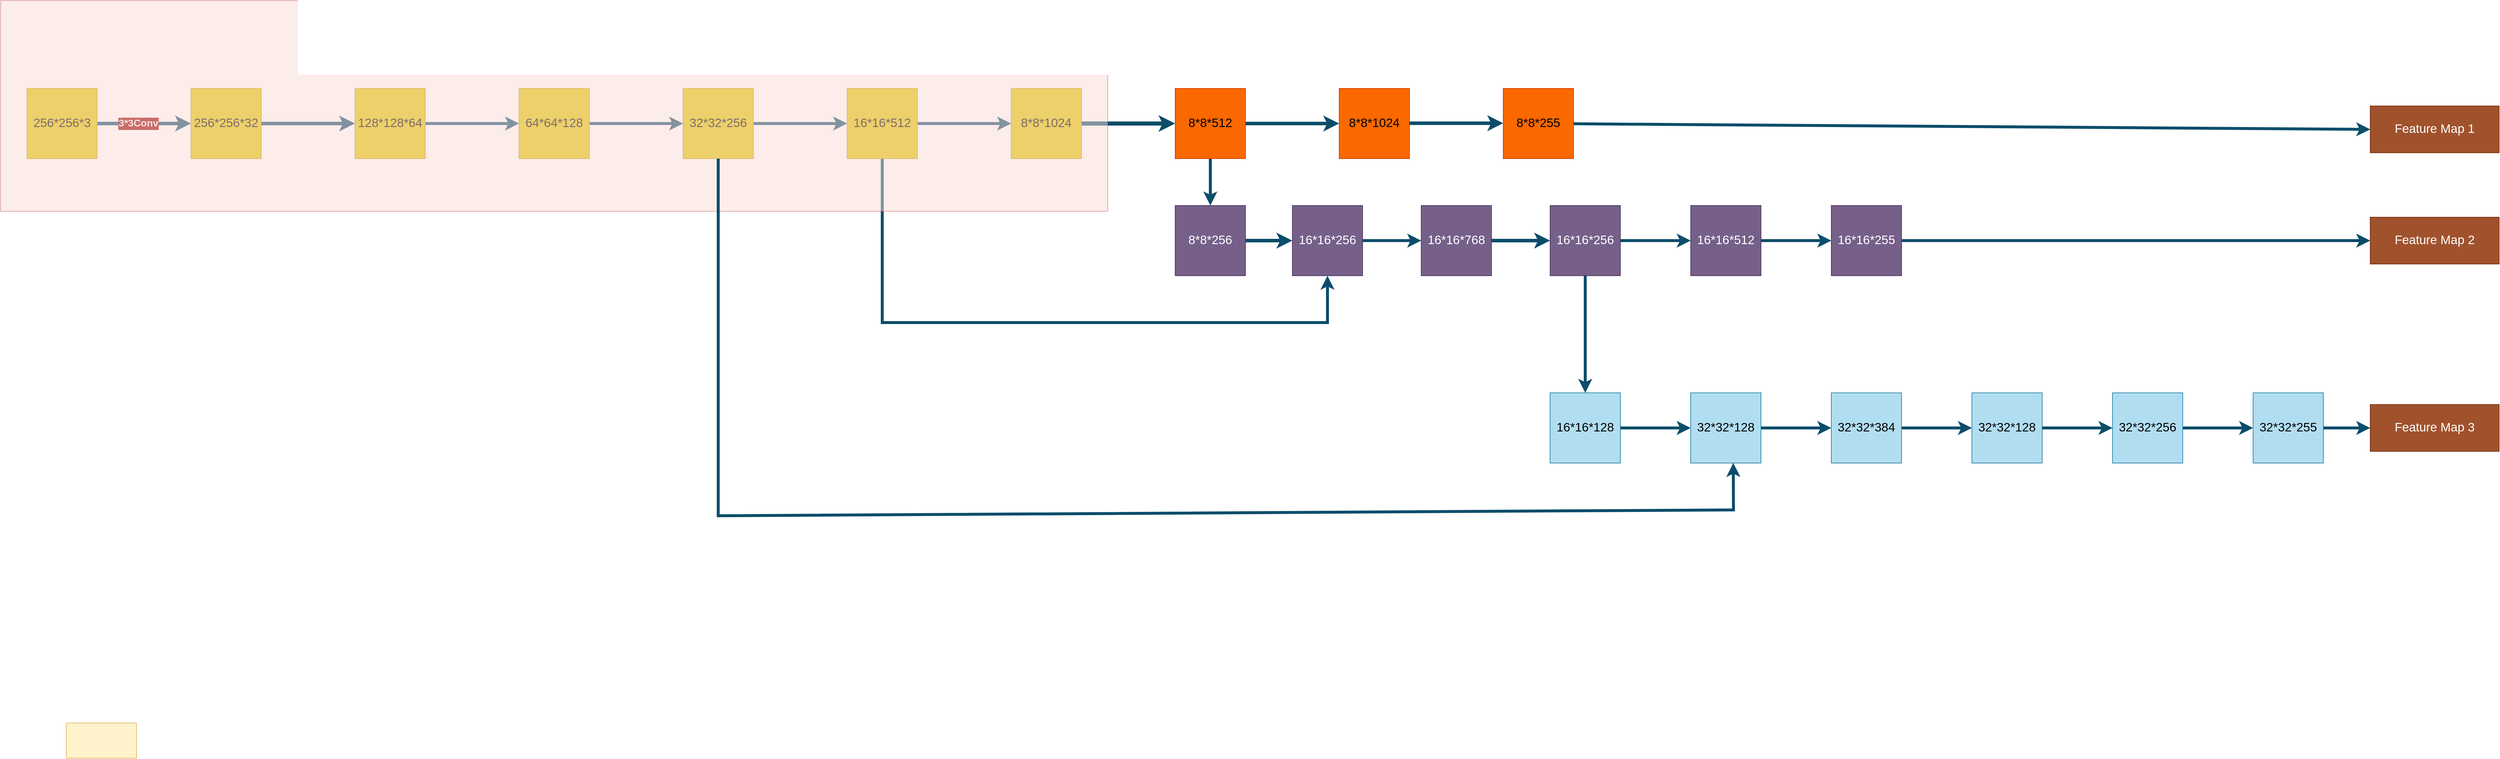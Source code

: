 <mxfile version="26.0.16">
  <diagram name="第 1 页" id="Il50LvmLc_Dm89lGtKwc">
    <mxGraphModel dx="3172" dy="3286" grid="1" gridSize="10" guides="1" tooltips="1" connect="1" arrows="1" fold="1" page="0" pageScale="1" pageWidth="827" pageHeight="1169" math="0" shadow="0">
      <root>
        <mxCell id="0" />
        <mxCell id="1" parent="0" />
        <mxCell id="sMx3lyHChUYrK6q1IhQX-1" value="" style="rounded=0;whiteSpace=wrap;html=1;strokeColor=#d6b656;fillColor=#fff2cc;" vertex="1" parent="1">
          <mxGeometry x="-213" y="-36" width="120" height="60" as="geometry" />
        </mxCell>
        <mxCell id="h-NcwGZP30wRlClRePMW-3" style="edgeStyle=none;curved=1;rounded=0;orthogonalLoop=1;jettySize=auto;html=1;entryX=0;entryY=0.5;entryDx=0;entryDy=0;strokeColor=#0B4D6A;fontSize=12;startSize=8;endSize=8;strokeWidth=6;" edge="1" parent="1" source="h-NcwGZP30wRlClRePMW-1" target="h-NcwGZP30wRlClRePMW-2">
          <mxGeometry relative="1" as="geometry" />
        </mxCell>
        <mxCell id="h-NcwGZP30wRlClRePMW-5" value="3*3Conv" style="edgeLabel;html=1;align=center;verticalAlign=middle;resizable=0;points=[];fontSize=17;strokeColor=#BAC8D3;fontColor=#EEEEEE;fillColor=#09555B;fontStyle=1;labelBackgroundColor=#990000;" vertex="1" connectable="0" parent="h-NcwGZP30wRlClRePMW-3">
          <mxGeometry x="-0.125" relative="1" as="geometry">
            <mxPoint as="offset" />
          </mxGeometry>
        </mxCell>
        <mxCell id="h-NcwGZP30wRlClRePMW-1" value="&lt;div style=&quot;line-height: 130%;&quot;&gt;&lt;font style=&quot;font-size: 21px;&quot;&gt;256*256*3&lt;/font&gt;&lt;/div&gt;" style="rounded=0;whiteSpace=wrap;html=1;strokeColor=#B09500;fillColor=#e3c800;fontColor=#000000;" vertex="1" parent="1">
          <mxGeometry x="-280" y="-1120" width="120" height="120" as="geometry" />
        </mxCell>
        <mxCell id="h-NcwGZP30wRlClRePMW-20" style="edgeStyle=none;curved=1;rounded=0;orthogonalLoop=1;jettySize=auto;html=1;entryX=0;entryY=0.5;entryDx=0;entryDy=0;strokeColor=#0B4D6A;fontSize=12;startSize=8;endSize=8;strokeWidth=6;" edge="1" parent="1" source="h-NcwGZP30wRlClRePMW-2" target="h-NcwGZP30wRlClRePMW-6">
          <mxGeometry relative="1" as="geometry" />
        </mxCell>
        <mxCell id="h-NcwGZP30wRlClRePMW-2" value="&lt;div style=&quot;line-height: 130%;&quot;&gt;&lt;font style=&quot;font-size: 21px;&quot;&gt;256*256*32&lt;/font&gt;&lt;/div&gt;" style="rounded=0;whiteSpace=wrap;html=1;strokeColor=#B09500;fillColor=#e3c800;fontColor=#000000;" vertex="1" parent="1">
          <mxGeometry y="-1120" width="120" height="120" as="geometry" />
        </mxCell>
        <mxCell id="h-NcwGZP30wRlClRePMW-21" style="edgeStyle=none;curved=1;rounded=0;orthogonalLoop=1;jettySize=auto;html=1;entryX=0;entryY=0.5;entryDx=0;entryDy=0;strokeColor=#0B4D6A;fontSize=12;startSize=8;endSize=8;strokeWidth=5;" edge="1" parent="1" source="h-NcwGZP30wRlClRePMW-6" target="h-NcwGZP30wRlClRePMW-7">
          <mxGeometry relative="1" as="geometry" />
        </mxCell>
        <mxCell id="h-NcwGZP30wRlClRePMW-6" value="&lt;div style=&quot;line-height: 130%;&quot;&gt;&lt;font style=&quot;font-size: 21px;&quot;&gt;128*128*64&lt;/font&gt;&lt;/div&gt;" style="rounded=0;whiteSpace=wrap;html=1;strokeColor=#B09500;fillColor=#e3c800;fontColor=#000000;" vertex="1" parent="1">
          <mxGeometry x="280" y="-1120" width="120" height="120" as="geometry" />
        </mxCell>
        <mxCell id="h-NcwGZP30wRlClRePMW-22" style="edgeStyle=none;curved=1;rounded=0;orthogonalLoop=1;jettySize=auto;html=1;entryX=0;entryY=0.5;entryDx=0;entryDy=0;strokeColor=#0B4D6A;fontSize=12;startSize=8;endSize=8;strokeWidth=5;" edge="1" parent="1" source="h-NcwGZP30wRlClRePMW-7" target="h-NcwGZP30wRlClRePMW-8">
          <mxGeometry relative="1" as="geometry" />
        </mxCell>
        <mxCell id="h-NcwGZP30wRlClRePMW-7" value="&lt;div style=&quot;line-height: 130%;&quot;&gt;&lt;font style=&quot;font-size: 21px;&quot;&gt;64*64*128&lt;/font&gt;&lt;/div&gt;" style="rounded=0;whiteSpace=wrap;html=1;strokeColor=#B09500;fillColor=#e3c800;fontColor=#000000;" vertex="1" parent="1">
          <mxGeometry x="560" y="-1120" width="120" height="120" as="geometry" />
        </mxCell>
        <mxCell id="h-NcwGZP30wRlClRePMW-23" style="edgeStyle=none;curved=1;rounded=0;orthogonalLoop=1;jettySize=auto;html=1;exitX=1;exitY=0.5;exitDx=0;exitDy=0;entryX=0;entryY=0.5;entryDx=0;entryDy=0;strokeColor=#0B4D6A;fontSize=12;startSize=8;endSize=8;strokeWidth=5;" edge="1" parent="1" source="h-NcwGZP30wRlClRePMW-8" target="h-NcwGZP30wRlClRePMW-9">
          <mxGeometry relative="1" as="geometry" />
        </mxCell>
        <mxCell id="h-NcwGZP30wRlClRePMW-8" value="&lt;div style=&quot;line-height: 130%;&quot;&gt;&lt;font style=&quot;font-size: 21px;&quot;&gt;32*32*256&lt;/font&gt;&lt;/div&gt;" style="rounded=0;whiteSpace=wrap;html=1;strokeColor=#B09500;fillColor=#e3c800;fontColor=#000000;" vertex="1" parent="1">
          <mxGeometry x="840" y="-1120" width="120" height="120" as="geometry" />
        </mxCell>
        <mxCell id="h-NcwGZP30wRlClRePMW-24" style="edgeStyle=none;curved=1;rounded=0;orthogonalLoop=1;jettySize=auto;html=1;entryX=0;entryY=0.5;entryDx=0;entryDy=0;strokeColor=#0B4D6A;fontSize=12;startSize=8;endSize=8;strokeWidth=5;" edge="1" parent="1" source="h-NcwGZP30wRlClRePMW-9" target="h-NcwGZP30wRlClRePMW-10">
          <mxGeometry relative="1" as="geometry" />
        </mxCell>
        <mxCell id="h-NcwGZP30wRlClRePMW-58" style="edgeStyle=none;curved=0;rounded=0;orthogonalLoop=1;jettySize=auto;html=1;entryX=0.5;entryY=1;entryDx=0;entryDy=0;strokeColor=#0B4D6A;fontSize=12;startSize=8;endSize=8;strokeWidth=5;" edge="1" parent="1" source="h-NcwGZP30wRlClRePMW-9" target="h-NcwGZP30wRlClRePMW-26">
          <mxGeometry relative="1" as="geometry">
            <Array as="points">
              <mxPoint x="1180" y="-720" />
              <mxPoint x="1940" y="-720" />
            </Array>
          </mxGeometry>
        </mxCell>
        <mxCell id="h-NcwGZP30wRlClRePMW-9" value="&lt;div style=&quot;line-height: 130%;&quot;&gt;&lt;font style=&quot;font-size: 21px;&quot;&gt;16*16*512&lt;/font&gt;&lt;/div&gt;" style="rounded=0;whiteSpace=wrap;html=1;strokeColor=#B09500;fillColor=#e3c800;fontColor=#000000;" vertex="1" parent="1">
          <mxGeometry x="1120" y="-1120" width="120" height="120" as="geometry" />
        </mxCell>
        <mxCell id="h-NcwGZP30wRlClRePMW-15" style="edgeStyle=none;curved=1;rounded=0;orthogonalLoop=1;jettySize=auto;html=1;entryX=0;entryY=0.5;entryDx=0;entryDy=0;strokeColor=#0B4D6A;fontSize=26;targetPerimeterSpacing=10;sourcePerimeterSpacing=0;fontStyle=2;textShadow=1;labelBorderColor=default;fontFamily=Times New Roman;strokeWidth=7;" edge="1" parent="1" source="h-NcwGZP30wRlClRePMW-10" target="h-NcwGZP30wRlClRePMW-11">
          <mxGeometry relative="1" as="geometry" />
        </mxCell>
        <mxCell id="h-NcwGZP30wRlClRePMW-10" value="&lt;div style=&quot;line-height: 130%;&quot;&gt;&lt;font style=&quot;font-size: 21px;&quot;&gt;8*8*1024&lt;/font&gt;&lt;/div&gt;" style="rounded=0;whiteSpace=wrap;html=1;strokeColor=#B09500;fillColor=#e3c800;fontColor=#000000;" vertex="1" parent="1">
          <mxGeometry x="1400" y="-1120" width="120" height="120" as="geometry" />
        </mxCell>
        <mxCell id="h-NcwGZP30wRlClRePMW-16" style="edgeStyle=none;curved=1;rounded=0;orthogonalLoop=1;jettySize=auto;html=1;entryX=0;entryY=0.5;entryDx=0;entryDy=0;strokeColor=#0B4D6A;fontSize=12;startSize=8;endSize=8;strokeWidth=6;" edge="1" parent="1" source="h-NcwGZP30wRlClRePMW-11" target="h-NcwGZP30wRlClRePMW-12">
          <mxGeometry relative="1" as="geometry" />
        </mxCell>
        <mxCell id="h-NcwGZP30wRlClRePMW-27" style="edgeStyle=none;curved=1;rounded=0;orthogonalLoop=1;jettySize=auto;html=1;entryX=0.5;entryY=0;entryDx=0;entryDy=0;strokeColor=#0B4D6A;fontSize=12;startSize=8;endSize=8;strokeWidth=5;" edge="1" parent="1" source="h-NcwGZP30wRlClRePMW-11" target="h-NcwGZP30wRlClRePMW-25">
          <mxGeometry relative="1" as="geometry" />
        </mxCell>
        <mxCell id="h-NcwGZP30wRlClRePMW-11" value="&lt;div style=&quot;line-height: 130%;&quot;&gt;&lt;font style=&quot;font-size: 21px;&quot;&gt;8*8*512&lt;/font&gt;&lt;/div&gt;" style="rounded=0;whiteSpace=wrap;html=1;strokeColor=#C73500;fillColor=#fa6800;fontColor=#000000;" vertex="1" parent="1">
          <mxGeometry x="1680" y="-1120" width="120" height="120" as="geometry" />
        </mxCell>
        <mxCell id="h-NcwGZP30wRlClRePMW-12" value="&lt;div style=&quot;line-height: 130%;&quot;&gt;&lt;font style=&quot;font-size: 21px;&quot;&gt;8*8*1024&lt;/font&gt;&lt;/div&gt;" style="rounded=0;whiteSpace=wrap;html=1;strokeColor=#C73500;fillColor=#fa6800;fontColor=#000000;" vertex="1" parent="1">
          <mxGeometry x="1960" y="-1120" width="120" height="120" as="geometry" />
        </mxCell>
        <mxCell id="h-NcwGZP30wRlClRePMW-19" style="edgeStyle=none;curved=1;rounded=0;orthogonalLoop=1;jettySize=auto;html=1;entryX=0;entryY=0.5;entryDx=0;entryDy=0;strokeColor=#0B4D6A;fontSize=12;startSize=8;endSize=8;strokeWidth=5;" edge="1" parent="1" source="h-NcwGZP30wRlClRePMW-13" target="h-NcwGZP30wRlClRePMW-14">
          <mxGeometry relative="1" as="geometry" />
        </mxCell>
        <mxCell id="h-NcwGZP30wRlClRePMW-13" value="&lt;div style=&quot;line-height: 130%;&quot;&gt;&lt;font style=&quot;font-size: 21px;&quot;&gt;8*8*255&lt;/font&gt;&lt;/div&gt;" style="rounded=0;whiteSpace=wrap;html=1;strokeColor=#C73500;fillColor=#fa6800;fontColor=#000000;" vertex="1" parent="1">
          <mxGeometry x="2240" y="-1120" width="120" height="120" as="geometry" />
        </mxCell>
        <mxCell id="h-NcwGZP30wRlClRePMW-14" value="&lt;div style=&quot;line-height: 130%;&quot;&gt;&lt;span style=&quot;font-size: 21px;&quot;&gt;Feature Map 1&lt;/span&gt;&lt;/div&gt;" style="rounded=0;whiteSpace=wrap;html=1;strokeColor=#6D1F00;fillColor=#a0522d;fontColor=#ffffff;" vertex="1" parent="1">
          <mxGeometry x="3720" y="-1090" width="220" height="80" as="geometry" />
        </mxCell>
        <mxCell id="h-NcwGZP30wRlClRePMW-17" style="edgeStyle=none;curved=1;rounded=0;orthogonalLoop=1;jettySize=auto;html=1;entryX=0;entryY=0.5;entryDx=0;entryDy=0;strokeColor=#0B4D6A;fontSize=12;startSize=8;endSize=8;strokeWidth=6;" edge="1" parent="1">
          <mxGeometry relative="1" as="geometry">
            <mxPoint x="2080" y="-1060.5" as="sourcePoint" />
            <mxPoint x="2240" y="-1060.5" as="targetPoint" />
          </mxGeometry>
        </mxCell>
        <mxCell id="h-NcwGZP30wRlClRePMW-28" style="edgeStyle=none;curved=1;rounded=0;orthogonalLoop=1;jettySize=auto;html=1;entryX=0;entryY=0.5;entryDx=0;entryDy=0;strokeColor=#0B4D6A;fontSize=12;startSize=8;endSize=8;strokeWidth=6;" edge="1" parent="1" source="h-NcwGZP30wRlClRePMW-25" target="h-NcwGZP30wRlClRePMW-26">
          <mxGeometry relative="1" as="geometry" />
        </mxCell>
        <mxCell id="h-NcwGZP30wRlClRePMW-25" value="&lt;div style=&quot;line-height: 130%;&quot;&gt;&lt;font style=&quot;font-size: 21px;&quot;&gt;8*8*256&lt;/font&gt;&lt;/div&gt;" style="rounded=0;whiteSpace=wrap;html=1;strokeColor=#432D57;fillColor=#76608a;fontColor=#ffffff;" vertex="1" parent="1">
          <mxGeometry x="1680" y="-920" width="120" height="120" as="geometry" />
        </mxCell>
        <mxCell id="h-NcwGZP30wRlClRePMW-60" style="edgeStyle=none;curved=1;rounded=0;orthogonalLoop=1;jettySize=auto;html=1;strokeColor=#0B4D6A;fontSize=12;startSize=8;endSize=8;strokeWidth=5;" edge="1" parent="1" source="h-NcwGZP30wRlClRePMW-26" target="h-NcwGZP30wRlClRePMW-34">
          <mxGeometry relative="1" as="geometry" />
        </mxCell>
        <mxCell id="h-NcwGZP30wRlClRePMW-26" value="&lt;div style=&quot;line-height: 130%;&quot;&gt;&lt;font style=&quot;font-size: 21px;&quot;&gt;16*16*256&lt;/font&gt;&lt;/div&gt;" style="rounded=0;whiteSpace=wrap;html=1;strokeColor=#432D57;fillColor=#76608a;fontColor=#ffffff;" vertex="1" parent="1">
          <mxGeometry x="1880" y="-920" width="120" height="120" as="geometry" />
        </mxCell>
        <mxCell id="h-NcwGZP30wRlClRePMW-37" style="edgeStyle=none;curved=1;rounded=0;orthogonalLoop=1;jettySize=auto;html=1;entryX=0;entryY=0.5;entryDx=0;entryDy=0;strokeColor=#0B4D6A;fontSize=12;startSize=8;endSize=8;strokeWidth=6;" edge="1" parent="1" source="h-NcwGZP30wRlClRePMW-34" target="h-NcwGZP30wRlClRePMW-36">
          <mxGeometry relative="1" as="geometry" />
        </mxCell>
        <mxCell id="h-NcwGZP30wRlClRePMW-34" value="&lt;div style=&quot;line-height: 130%;&quot;&gt;&lt;font style=&quot;font-size: 21px;&quot;&gt;16*16*768&lt;/font&gt;&lt;/div&gt;" style="rounded=0;whiteSpace=wrap;html=1;strokeColor=#432D57;fillColor=#76608a;fontColor=#ffffff;" vertex="1" parent="1">
          <mxGeometry x="2100" y="-920" width="120" height="120" as="geometry" />
        </mxCell>
        <mxCell id="h-NcwGZP30wRlClRePMW-40" style="edgeStyle=none;curved=1;rounded=0;orthogonalLoop=1;jettySize=auto;html=1;entryX=0;entryY=0.5;entryDx=0;entryDy=0;strokeColor=#0B4D6A;fontSize=12;startSize=8;endSize=8;strokeWidth=5;" edge="1" parent="1" source="h-NcwGZP30wRlClRePMW-36" target="h-NcwGZP30wRlClRePMW-38">
          <mxGeometry relative="1" as="geometry" />
        </mxCell>
        <mxCell id="h-NcwGZP30wRlClRePMW-59" style="edgeStyle=none;curved=1;rounded=0;orthogonalLoop=1;jettySize=auto;html=1;entryX=0.5;entryY=0;entryDx=0;entryDy=0;strokeColor=#0B4D6A;fontSize=12;startSize=8;endSize=8;strokeWidth=5;" edge="1" parent="1" source="h-NcwGZP30wRlClRePMW-36" target="h-NcwGZP30wRlClRePMW-44">
          <mxGeometry relative="1" as="geometry" />
        </mxCell>
        <mxCell id="h-NcwGZP30wRlClRePMW-36" value="&lt;div style=&quot;line-height: 130%;&quot;&gt;&lt;font style=&quot;font-size: 21px;&quot;&gt;16*16*256&lt;/font&gt;&lt;/div&gt;" style="rounded=0;whiteSpace=wrap;html=1;strokeColor=#432D57;fillColor=#76608a;fontColor=#ffffff;" vertex="1" parent="1">
          <mxGeometry x="2320" y="-920" width="120" height="120" as="geometry" />
        </mxCell>
        <mxCell id="h-NcwGZP30wRlClRePMW-41" style="edgeStyle=none;curved=1;rounded=0;orthogonalLoop=1;jettySize=auto;html=1;entryX=0;entryY=0.5;entryDx=0;entryDy=0;strokeColor=#0B4D6A;fontSize=12;startSize=8;endSize=8;strokeWidth=5;" edge="1" parent="1" source="h-NcwGZP30wRlClRePMW-38" target="h-NcwGZP30wRlClRePMW-39">
          <mxGeometry relative="1" as="geometry" />
        </mxCell>
        <mxCell id="h-NcwGZP30wRlClRePMW-38" value="&lt;div style=&quot;line-height: 130%;&quot;&gt;&lt;font style=&quot;font-size: 21px;&quot;&gt;16*16*512&lt;/font&gt;&lt;/div&gt;" style="rounded=0;whiteSpace=wrap;html=1;strokeColor=#432D57;fillColor=#76608a;fontColor=#ffffff;" vertex="1" parent="1">
          <mxGeometry x="2560" y="-920" width="120" height="120" as="geometry" />
        </mxCell>
        <mxCell id="h-NcwGZP30wRlClRePMW-43" style="edgeStyle=none;curved=1;rounded=0;orthogonalLoop=1;jettySize=auto;html=1;entryX=0;entryY=0.5;entryDx=0;entryDy=0;strokeColor=#0B4D6A;fontSize=12;startSize=8;endSize=8;strokeWidth=5;" edge="1" parent="1" source="h-NcwGZP30wRlClRePMW-39" target="h-NcwGZP30wRlClRePMW-42">
          <mxGeometry relative="1" as="geometry" />
        </mxCell>
        <mxCell id="h-NcwGZP30wRlClRePMW-39" value="&lt;div style=&quot;line-height: 130%;&quot;&gt;&lt;font style=&quot;font-size: 21px;&quot;&gt;16*16*255&lt;/font&gt;&lt;/div&gt;" style="rounded=0;whiteSpace=wrap;html=1;strokeColor=#432D57;fillColor=#76608a;fontColor=#ffffff;" vertex="1" parent="1">
          <mxGeometry x="2800" y="-920" width="120" height="120" as="geometry" />
        </mxCell>
        <mxCell id="h-NcwGZP30wRlClRePMW-42" value="&lt;div style=&quot;line-height: 130%;&quot;&gt;&lt;span style=&quot;font-size: 21px;&quot;&gt;Feature Map 2&lt;/span&gt;&lt;/div&gt;" style="rounded=0;whiteSpace=wrap;html=1;strokeColor=#6D1F00;fillColor=#a0522d;fontColor=#ffffff;" vertex="1" parent="1">
          <mxGeometry x="3720" y="-900" width="220" height="80" as="geometry" />
        </mxCell>
        <mxCell id="h-NcwGZP30wRlClRePMW-50" style="edgeStyle=none;curved=1;rounded=0;orthogonalLoop=1;jettySize=auto;html=1;entryX=0;entryY=0.5;entryDx=0;entryDy=0;strokeColor=#0B4D6A;fontSize=12;startSize=8;endSize=8;strokeWidth=5;" edge="1" parent="1" source="h-NcwGZP30wRlClRePMW-44" target="h-NcwGZP30wRlClRePMW-45">
          <mxGeometry relative="1" as="geometry" />
        </mxCell>
        <mxCell id="h-NcwGZP30wRlClRePMW-44" value="&lt;div style=&quot;line-height: 130%;&quot;&gt;&lt;font style=&quot;font-size: 21px;&quot;&gt;16*16*128&lt;/font&gt;&lt;/div&gt;" style="rounded=0;whiteSpace=wrap;html=1;strokeColor=#10739e;fillColor=#b1ddf0;" vertex="1" parent="1">
          <mxGeometry x="2320" y="-600" width="120" height="120" as="geometry" />
        </mxCell>
        <mxCell id="h-NcwGZP30wRlClRePMW-51" style="edgeStyle=none;curved=1;rounded=0;orthogonalLoop=1;jettySize=auto;html=1;entryX=0;entryY=0.5;entryDx=0;entryDy=0;strokeColor=#0B4D6A;fontSize=12;startSize=8;endSize=8;strokeWidth=5;" edge="1" parent="1" source="h-NcwGZP30wRlClRePMW-45" target="h-NcwGZP30wRlClRePMW-46">
          <mxGeometry relative="1" as="geometry" />
        </mxCell>
        <mxCell id="h-NcwGZP30wRlClRePMW-45" value="&lt;div style=&quot;line-height: 130%;&quot;&gt;&lt;font style=&quot;font-size: 21px;&quot;&gt;32*32*128&lt;/font&gt;&lt;/div&gt;" style="rounded=0;whiteSpace=wrap;html=1;strokeColor=#10739e;fillColor=#b1ddf0;" vertex="1" parent="1">
          <mxGeometry x="2560" y="-600" width="120" height="120" as="geometry" />
        </mxCell>
        <mxCell id="h-NcwGZP30wRlClRePMW-52" style="edgeStyle=none;curved=1;rounded=0;orthogonalLoop=1;jettySize=auto;html=1;entryX=0;entryY=0.5;entryDx=0;entryDy=0;strokeColor=#0B4D6A;fontSize=12;startSize=8;endSize=8;strokeWidth=5;" edge="1" parent="1" source="h-NcwGZP30wRlClRePMW-46" target="h-NcwGZP30wRlClRePMW-47">
          <mxGeometry relative="1" as="geometry" />
        </mxCell>
        <mxCell id="h-NcwGZP30wRlClRePMW-46" value="&lt;div style=&quot;line-height: 130%;&quot;&gt;&lt;font style=&quot;font-size: 21px;&quot;&gt;32*32*384&lt;/font&gt;&lt;/div&gt;" style="rounded=0;whiteSpace=wrap;html=1;strokeColor=#10739e;fillColor=#b1ddf0;" vertex="1" parent="1">
          <mxGeometry x="2800" y="-600" width="120" height="120" as="geometry" />
        </mxCell>
        <mxCell id="h-NcwGZP30wRlClRePMW-53" style="edgeStyle=none;curved=1;rounded=0;orthogonalLoop=1;jettySize=auto;html=1;entryX=0;entryY=0.5;entryDx=0;entryDy=0;strokeColor=#0B4D6A;fontSize=12;startSize=8;endSize=8;strokeWidth=5;" edge="1" parent="1" source="h-NcwGZP30wRlClRePMW-47" target="h-NcwGZP30wRlClRePMW-48">
          <mxGeometry relative="1" as="geometry" />
        </mxCell>
        <mxCell id="h-NcwGZP30wRlClRePMW-47" value="&lt;div style=&quot;line-height: 130%;&quot;&gt;&lt;font style=&quot;font-size: 21px;&quot;&gt;32*32*128&lt;/font&gt;&lt;/div&gt;" style="rounded=0;whiteSpace=wrap;html=1;strokeColor=#10739e;fillColor=#b1ddf0;" vertex="1" parent="1">
          <mxGeometry x="3040" y="-600" width="120" height="120" as="geometry" />
        </mxCell>
        <mxCell id="h-NcwGZP30wRlClRePMW-54" style="edgeStyle=none;curved=1;rounded=0;orthogonalLoop=1;jettySize=auto;html=1;strokeColor=#0B4D6A;fontSize=12;startSize=8;endSize=8;strokeWidth=5;" edge="1" parent="1" source="h-NcwGZP30wRlClRePMW-48" target="h-NcwGZP30wRlClRePMW-49">
          <mxGeometry relative="1" as="geometry" />
        </mxCell>
        <mxCell id="h-NcwGZP30wRlClRePMW-48" value="&lt;div style=&quot;line-height: 130%;&quot;&gt;&lt;font style=&quot;font-size: 21px;&quot;&gt;32*32*256&lt;/font&gt;&lt;/div&gt;" style="rounded=0;whiteSpace=wrap;html=1;strokeColor=#10739e;fillColor=#b1ddf0;" vertex="1" parent="1">
          <mxGeometry x="3280" y="-600" width="120" height="120" as="geometry" />
        </mxCell>
        <mxCell id="h-NcwGZP30wRlClRePMW-56" style="edgeStyle=none;curved=1;rounded=0;orthogonalLoop=1;jettySize=auto;html=1;entryX=0;entryY=0.5;entryDx=0;entryDy=0;strokeColor=#0B4D6A;fontSize=12;startSize=8;endSize=8;strokeWidth=5;" edge="1" parent="1" source="h-NcwGZP30wRlClRePMW-49" target="h-NcwGZP30wRlClRePMW-55">
          <mxGeometry relative="1" as="geometry" />
        </mxCell>
        <mxCell id="h-NcwGZP30wRlClRePMW-49" value="&lt;div style=&quot;line-height: 130%;&quot;&gt;&lt;font style=&quot;font-size: 21px;&quot;&gt;32*32*255&lt;/font&gt;&lt;/div&gt;" style="rounded=0;whiteSpace=wrap;html=1;strokeColor=#10739e;fillColor=#b1ddf0;" vertex="1" parent="1">
          <mxGeometry x="3520" y="-600" width="120" height="120" as="geometry" />
        </mxCell>
        <mxCell id="h-NcwGZP30wRlClRePMW-55" value="&lt;div style=&quot;line-height: 130%;&quot;&gt;&lt;span style=&quot;font-size: 21px;&quot;&gt;Feature Map 3&lt;/span&gt;&lt;/div&gt;" style="rounded=0;whiteSpace=wrap;html=1;strokeColor=#6D1F00;fillColor=#a0522d;fontColor=#ffffff;" vertex="1" parent="1">
          <mxGeometry x="3720" y="-580" width="220" height="80" as="geometry" />
        </mxCell>
        <UserObject label="" tooltip="backbone" id="h-NcwGZP30wRlClRePMW-61">
          <mxCell style="rounded=0;whiteSpace=wrap;html=1;fillColor=#fad9d5;strokeColor=#ae4132;opacity=50;" vertex="1" parent="1">
            <mxGeometry x="-325" y="-1270" width="1890" height="360" as="geometry" />
          </mxCell>
        </UserObject>
        <mxCell id="h-NcwGZP30wRlClRePMW-57" style="edgeStyle=none;curved=0;rounded=0;orthogonalLoop=1;jettySize=auto;html=1;entryX=0.606;entryY=0.998;entryDx=0;entryDy=0;entryPerimeter=0;strokeColor=#0B4D6A;fontSize=12;startSize=8;endSize=8;strokeWidth=5;" edge="1" parent="1" source="h-NcwGZP30wRlClRePMW-8" target="h-NcwGZP30wRlClRePMW-45">
          <mxGeometry relative="1" as="geometry">
            <Array as="points">
              <mxPoint x="900" y="-390" />
              <mxPoint x="2633" y="-400" />
            </Array>
          </mxGeometry>
        </mxCell>
      </root>
    </mxGraphModel>
  </diagram>
</mxfile>
